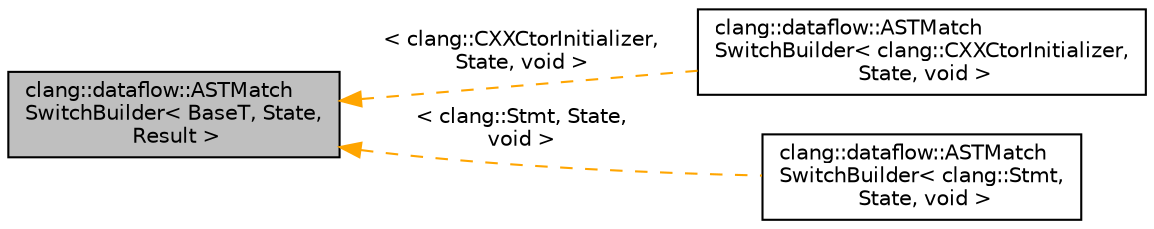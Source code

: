 digraph "clang::dataflow::ASTMatchSwitchBuilder&lt; BaseT, State, Result &gt;"
{
 // LATEX_PDF_SIZE
  bgcolor="transparent";
  edge [fontname="Helvetica",fontsize="10",labelfontname="Helvetica",labelfontsize="10"];
  node [fontname="Helvetica",fontsize="10",shape=record];
  rankdir="LR";
  Node1 [label="clang::dataflow::ASTMatch\lSwitchBuilder\< BaseT, State,\l Result \>",height=0.2,width=0.4,color="black", fillcolor="grey75", style="filled", fontcolor="black",tooltip="Collects cases of a \"match switch\": a collection of matchers paired with callbacks,..."];
  Node1 -> Node2 [dir="back",color="orange",fontsize="10",style="dashed",label=" \< clang::CXXCtorInitializer,\l State, void \>" ,fontname="Helvetica"];
  Node2 [label="clang::dataflow::ASTMatch\lSwitchBuilder\< clang::CXXCtorInitializer,\l State, void \>",height=0.2,width=0.4,color="black",URL="$classclang_1_1dataflow_1_1ASTMatchSwitchBuilder.html",tooltip=" "];
  Node1 -> Node3 [dir="back",color="orange",fontsize="10",style="dashed",label=" \< clang::Stmt, State,\l void \>" ,fontname="Helvetica"];
  Node3 [label="clang::dataflow::ASTMatch\lSwitchBuilder\< clang::Stmt,\l State, void \>",height=0.2,width=0.4,color="black",URL="$classclang_1_1dataflow_1_1ASTMatchSwitchBuilder.html",tooltip=" "];
}
